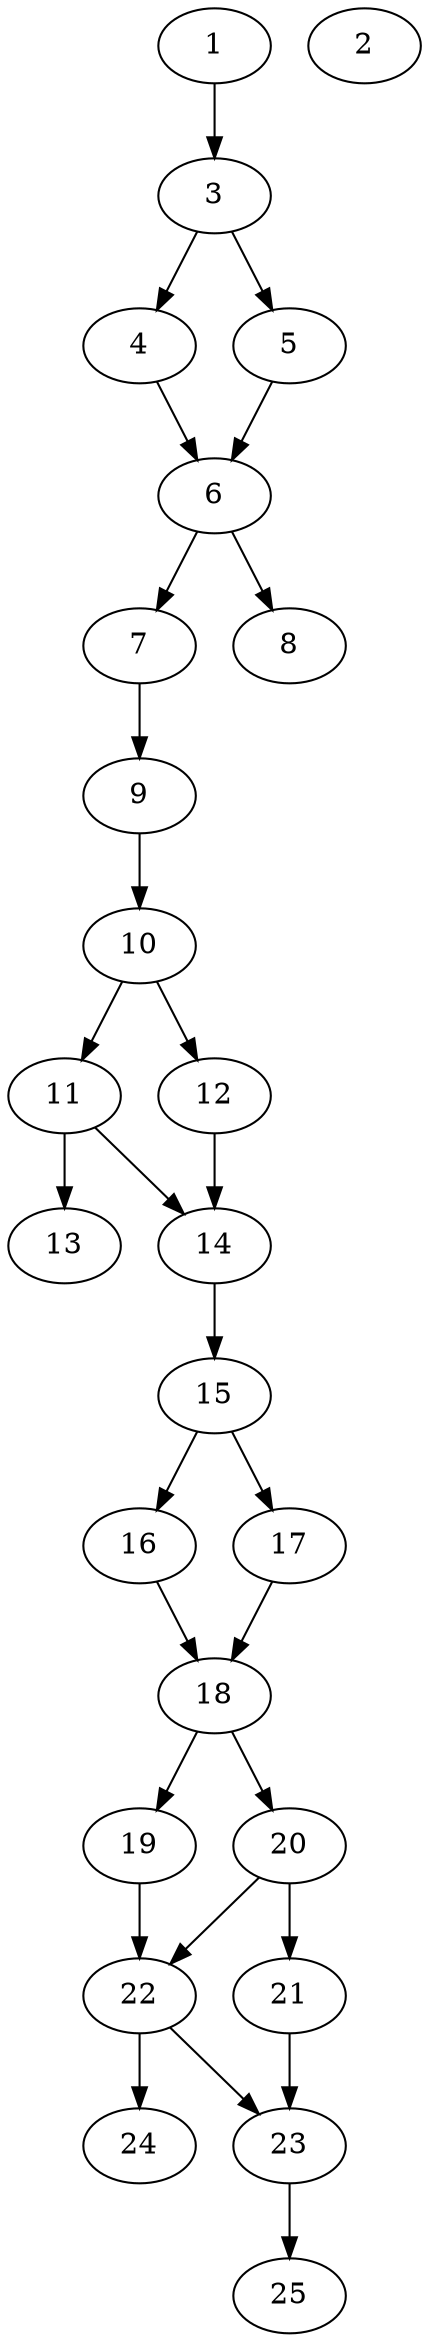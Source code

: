 // DAG automatically generated by daggen at Thu Oct  3 14:00:40 2019
// ./daggen --dot -n 25 --ccr 0.5 --fat 0.3 --regular 0.9 --density 0.7 --mindata 5242880 --maxdata 52428800 
digraph G {
  1 [size="65126400", alpha="0.18", expect_size="32563200"] 
  1 -> 3 [size ="32563200"]
  2 [size="79661056", alpha="0.17", expect_size="39830528"] 
  3 [size="63719424", alpha="0.20", expect_size="31859712"] 
  3 -> 4 [size ="31859712"]
  3 -> 5 [size ="31859712"]
  4 [size="70156288", alpha="0.14", expect_size="35078144"] 
  4 -> 6 [size ="35078144"]
  5 [size="21966848", alpha="0.16", expect_size="10983424"] 
  5 -> 6 [size ="10983424"]
  6 [size="84307968", alpha="0.11", expect_size="42153984"] 
  6 -> 7 [size ="42153984"]
  6 -> 8 [size ="42153984"]
  7 [size="25350144", alpha="0.14", expect_size="12675072"] 
  7 -> 9 [size ="12675072"]
  8 [size="65372160", alpha="0.08", expect_size="32686080"] 
  9 [size="68057088", alpha="0.08", expect_size="34028544"] 
  9 -> 10 [size ="34028544"]
  10 [size="66107392", alpha="0.05", expect_size="33053696"] 
  10 -> 11 [size ="33053696"]
  10 -> 12 [size ="33053696"]
  11 [size="36841472", alpha="0.13", expect_size="18420736"] 
  11 -> 13 [size ="18420736"]
  11 -> 14 [size ="18420736"]
  12 [size="27000832", alpha="0.03", expect_size="13500416"] 
  12 -> 14 [size ="13500416"]
  13 [size="11384832", alpha="0.09", expect_size="5692416"] 
  14 [size="10536960", alpha="0.11", expect_size="5268480"] 
  14 -> 15 [size ="5268480"]
  15 [size="74295296", alpha="0.16", expect_size="37147648"] 
  15 -> 16 [size ="37147648"]
  15 -> 17 [size ="37147648"]
  16 [size="55744512", alpha="0.01", expect_size="27872256"] 
  16 -> 18 [size ="27872256"]
  17 [size="12050432", alpha="0.06", expect_size="6025216"] 
  17 -> 18 [size ="6025216"]
  18 [size="79120384", alpha="0.01", expect_size="39560192"] 
  18 -> 19 [size ="39560192"]
  18 -> 20 [size ="39560192"]
  19 [size="20987904", alpha="0.07", expect_size="10493952"] 
  19 -> 22 [size ="10493952"]
  20 [size="57325568", alpha="0.08", expect_size="28662784"] 
  20 -> 21 [size ="28662784"]
  20 -> 22 [size ="28662784"]
  21 [size="80762880", alpha="0.01", expect_size="40381440"] 
  21 -> 23 [size ="40381440"]
  22 [size="49418240", alpha="0.08", expect_size="24709120"] 
  22 -> 23 [size ="24709120"]
  22 -> 24 [size ="24709120"]
  23 [size="64616448", alpha="0.07", expect_size="32308224"] 
  23 -> 25 [size ="32308224"]
  24 [size="12402688", alpha="0.18", expect_size="6201344"] 
  25 [size="65875968", alpha="0.12", expect_size="32937984"] 
}
